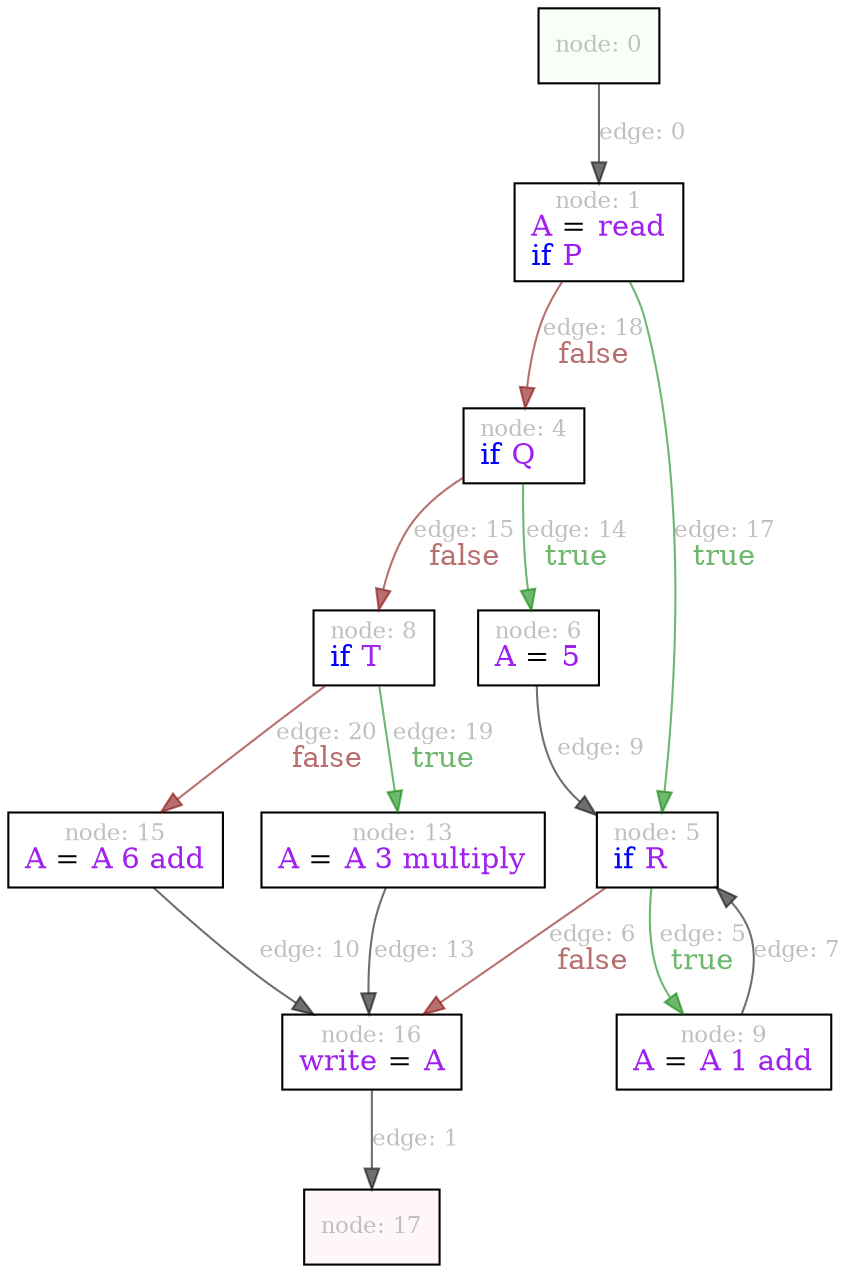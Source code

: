 digraph {
    0 [ label=<<font color="gray" point-size="11">node: 0</font><br />>,shape=box,style=filled,fillcolor="#00ff0008"]
    1 [ label=<<font color="gray" point-size="11">node: 1</font><br /><font color="purple">A</font> = <font color="purple">read</font><br align="left"/><font color="blue">if</font> <font color="purple">P</font><br align="left"/>>,shape=box]
    4 [ label=<<font color="gray" point-size="11">node: 4</font><br /><font color="blue">if</font> <font color="purple">Q</font><br align="left"/>>,shape=box]
    5 [ label=<<font color="gray" point-size="11">node: 5</font><br /><font color="blue">if</font> <font color="purple">R</font><br align="left"/>>,shape=box]
    6 [ label=<<font color="gray" point-size="11">node: 6</font><br /><font color="purple">A</font> = <font color="purple">5</font><br align="left"/>>,shape=box]
    8 [ label=<<font color="gray" point-size="11">node: 8</font><br /><font color="blue">if</font> <font color="purple">T</font><br align="left"/>>,shape=box]
    9 [ label=<<font color="gray" point-size="11">node: 9</font><br /><font color="purple">A</font> = <font color="purple">A 1 add</font><br align="left"/>>,shape=box]
    13 [ label=<<font color="gray" point-size="11">node: 13</font><br /><font color="purple">A</font> = <font color="purple">A 3 multiply</font><br align="left"/>>,shape=box]
    15 [ label=<<font color="gray" point-size="11">node: 15</font><br /><font color="purple">A</font> = <font color="purple">A 6 add</font><br align="left"/>>,shape=box]
    16 [ label=<<font color="gray" point-size="11">node: 16</font><br /><font color="purple">write</font> = <font color="purple">A</font><br align="left"/>>,shape=box]
    17 [ label=<<font color="gray" point-size="11">node: 17</font><br />>,shape=box,style=filled,fillcolor="#ff000008"]
    0 -> 1 [ label=<<font color="gray" point-size="11">edge: 0</font>>,color="#00000090"]
    16 -> 17 [ label=<<font color="gray" point-size="11">edge: 1</font>>,color="#00000090"]
    5 -> 9 [ label=<<font color="gray" point-size="11">edge: 5</font><br /><font color="#00800090">true</font>>,color="#00800090"]
    5 -> 16 [ label=<<font color="gray" point-size="11">edge: 6</font><br /><font color="#80000090">false</font>>,color="#80000090"]
    9 -> 5 [ label=<<font color="gray" point-size="11">edge: 7</font>>,color="#00000090"]
    6 -> 5 [ label=<<font color="gray" point-size="11">edge: 9</font>>,color="#00000090"]
    15 -> 16 [ label=<<font color="gray" point-size="11">edge: 10</font>>,color="#00000090"]
    13 -> 16 [ label=<<font color="gray" point-size="11">edge: 13</font>>,color="#00000090"]
    4 -> 6 [ label=<<font color="gray" point-size="11">edge: 14</font><br /><font color="#00800090">true</font>>,color="#00800090"]
    4 -> 8 [ label=<<font color="gray" point-size="11">edge: 15</font><br /><font color="#80000090">false</font>>,color="#80000090"]
    1 -> 5 [ label=<<font color="gray" point-size="11">edge: 17</font><br /><font color="#00800090">true</font>>,color="#00800090"]
    1 -> 4 [ label=<<font color="gray" point-size="11">edge: 18</font><br /><font color="#80000090">false</font>>,color="#80000090"]
    8 -> 13 [ label=<<font color="gray" point-size="11">edge: 19</font><br /><font color="#00800090">true</font>>,color="#00800090"]
    8 -> 15 [ label=<<font color="gray" point-size="11">edge: 20</font><br /><font color="#80000090">false</font>>,color="#80000090"]
}
